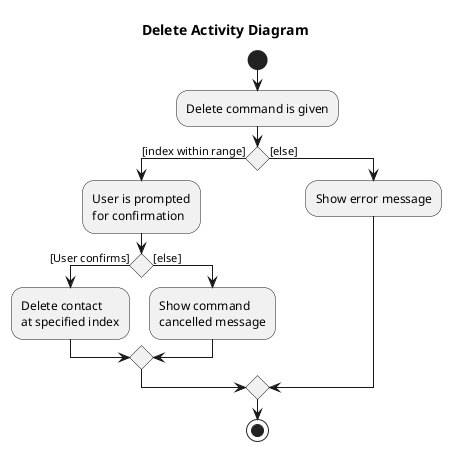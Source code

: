 @startuml
title Delete Activity Diagram
start
:Delete command is given;
if () then ([index within range])
    :User is prompted
    for confirmation;
    if () then ([User confirms])
        :Delete contact
        at specified index;
    else ([else])
        :Show command
        cancelled message;
    endif
 else ([else])
    :Show error message;
 endif

stop
@enduml